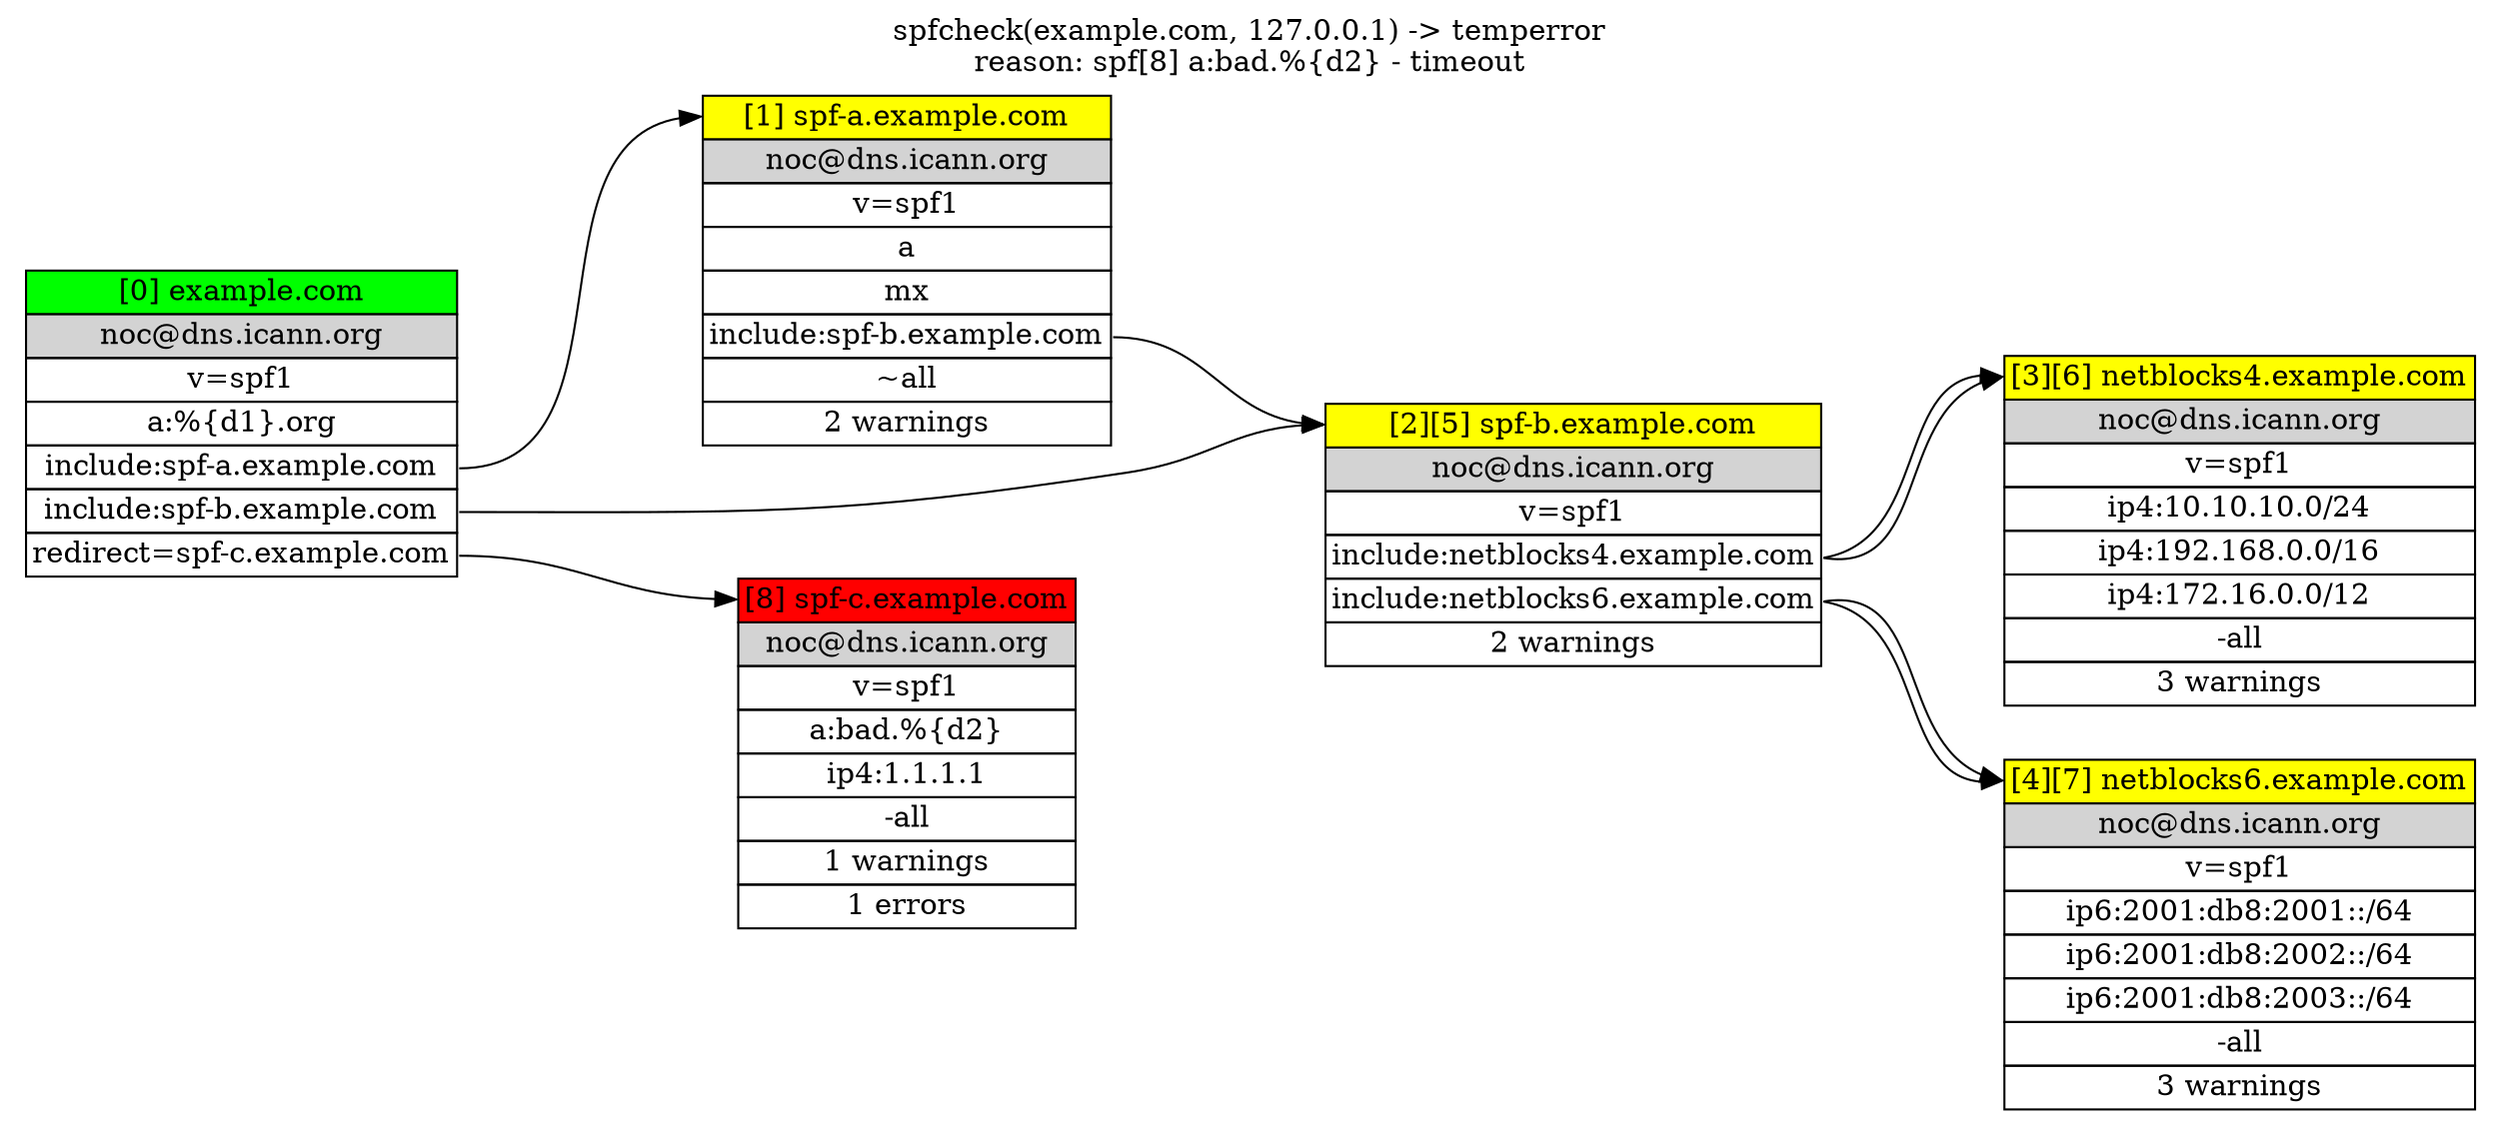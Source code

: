 
digraph SPF {
  label="spfcheck(example.com, 127.0.0.1) -> temperror
reason: spf[8] a:bad.%{d2} - timeout";
  labelloc="t";
  rankdir="LR";
  ranksep="1.0 equally";

  "spf-c.example.com" [label=<
  <TABLE BORDER="0" CELLBORDER="1" CELLSPACING="0">
  <TR><TD PORT="TOP" BGCOLOR="red">[8] spf-c.example.com</TD></TR>
  <TR><TD BGCOLOR="lightgray">noc@dns.icann.org</TD></TR>
  <TR><TD>v=spf1</TD></TR>
  <TR><TD>a:bad.%{d2}</TD></TR>
  <TR><TD>ip4:1.1.1.1</TD></TR>
  <TR><TD>-all</TD></TR>
  <TR><TD>1 warnings</TD></TR>
  <TR><TD>1 errors</TD></TR>
  </TABLE>
  >, shape="plaintext"];

  


"netblocks6.example.com" [label=<
  <TABLE BORDER="0" CELLBORDER="1" CELLSPACING="0">
  <TR><TD PORT="TOP" BGCOLOR="yellow">[4][7] netblocks6.example.com</TD></TR>
  <TR><TD BGCOLOR="lightgray">noc@dns.icann.org</TD></TR>
  <TR><TD>v=spf1</TD></TR>
  <TR><TD>ip6:2001:db8:2001::/64</TD></TR>
  <TR><TD>ip6:2001:db8:2002::/64</TD></TR>
  <TR><TD>ip6:2001:db8:2003::/64</TD></TR>
  <TR><TD>-all</TD></TR>
  <TR><TD>3 warnings</TD></TR>
  
  </TABLE>
  >, shape="plaintext"];

  


"netblocks4.example.com" [label=<
  <TABLE BORDER="0" CELLBORDER="1" CELLSPACING="0">
  <TR><TD PORT="TOP" BGCOLOR="yellow">[3][6] netblocks4.example.com</TD></TR>
  <TR><TD BGCOLOR="lightgray">noc@dns.icann.org</TD></TR>
  <TR><TD>v=spf1</TD></TR>
  <TR><TD>ip4:10.10.10.0/24</TD></TR>
  <TR><TD>ip4:192.168.0.0/16</TD></TR>
  <TR><TD>ip4:172.16.0.0/12</TD></TR>
  <TR><TD>-all</TD></TR>
  <TR><TD>3 warnings</TD></TR>
  
  </TABLE>
  >, shape="plaintext"];

  


"spf-b.example.com" [label=<
  <TABLE BORDER="0" CELLBORDER="1" CELLSPACING="0">
  <TR><TD PORT="TOP" BGCOLOR="yellow">[2][5] spf-b.example.com</TD></TR>
  <TR><TD BGCOLOR="lightgray">noc@dns.icann.org</TD></TR>
  <TR><TD>v=spf1</TD></TR>
  <TR><TD PORT="0">include:netblocks4.example.com</TD></TR>
  <TR><TD PORT="1">include:netblocks6.example.com</TD></TR>
  <TR><TD>2 warnings</TD></TR>
  
  </TABLE>
  >, shape="plaintext"];

  "spf-b.example.com":"0" -> "netblocks4.example.com":"TOP";
  "spf-b.example.com":"1" -> "netblocks6.example.com":"TOP";


"netblocks6.example.com" [label=<
  <TABLE BORDER="0" CELLBORDER="1" CELLSPACING="0">
  <TR><TD PORT="TOP" BGCOLOR="yellow">[4][7] netblocks6.example.com</TD></TR>
  <TR><TD BGCOLOR="lightgray">noc@dns.icann.org</TD></TR>
  <TR><TD>v=spf1</TD></TR>
  <TR><TD>ip6:2001:db8:2001::/64</TD></TR>
  <TR><TD>ip6:2001:db8:2002::/64</TD></TR>
  <TR><TD>ip6:2001:db8:2003::/64</TD></TR>
  <TR><TD>-all</TD></TR>
  <TR><TD>3 warnings</TD></TR>
  
  </TABLE>
  >, shape="plaintext"];

  


"netblocks4.example.com" [label=<
  <TABLE BORDER="0" CELLBORDER="1" CELLSPACING="0">
  <TR><TD PORT="TOP" BGCOLOR="yellow">[3][6] netblocks4.example.com</TD></TR>
  <TR><TD BGCOLOR="lightgray">noc@dns.icann.org</TD></TR>
  <TR><TD>v=spf1</TD></TR>
  <TR><TD>ip4:10.10.10.0/24</TD></TR>
  <TR><TD>ip4:192.168.0.0/16</TD></TR>
  <TR><TD>ip4:172.16.0.0/12</TD></TR>
  <TR><TD>-all</TD></TR>
  <TR><TD>3 warnings</TD></TR>
  
  </TABLE>
  >, shape="plaintext"];

  


"spf-b.example.com" [label=<
  <TABLE BORDER="0" CELLBORDER="1" CELLSPACING="0">
  <TR><TD PORT="TOP" BGCOLOR="yellow">[2][5] spf-b.example.com</TD></TR>
  <TR><TD BGCOLOR="lightgray">noc@dns.icann.org</TD></TR>
  <TR><TD>v=spf1</TD></TR>
  <TR><TD PORT="0">include:netblocks4.example.com</TD></TR>
  <TR><TD PORT="1">include:netblocks6.example.com</TD></TR>
  <TR><TD>2 warnings</TD></TR>
  
  </TABLE>
  >, shape="plaintext"];

  "spf-b.example.com":"0" -> "netblocks4.example.com":"TOP";
  "spf-b.example.com":"1" -> "netblocks6.example.com":"TOP";


"spf-a.example.com" [label=<
  <TABLE BORDER="0" CELLBORDER="1" CELLSPACING="0">
  <TR><TD PORT="TOP" BGCOLOR="yellow">[1] spf-a.example.com</TD></TR>
  <TR><TD BGCOLOR="lightgray">noc@dns.icann.org</TD></TR>
  <TR><TD>v=spf1</TD></TR>
  <TR><TD>a</TD></TR>
  <TR><TD>mx</TD></TR>
  <TR><TD PORT="2">include:spf-b.example.com</TD></TR>
  <TR><TD>~all</TD></TR>
  <TR><TD>2 warnings</TD></TR>
  
  </TABLE>
  >, shape="plaintext"];

  "spf-a.example.com":"2" -> "spf-b.example.com":"TOP";


"example.com" [label=<
  <TABLE BORDER="0" CELLBORDER="1" CELLSPACING="0">
  <TR><TD PORT="TOP" BGCOLOR="green">[0] example.com</TD></TR>
  <TR><TD BGCOLOR="lightgray">noc@dns.icann.org</TD></TR>
  <TR><TD>v=spf1</TD></TR>
  <TR><TD>a:%{d1}.org</TD></TR>
  <TR><TD PORT="1">include:spf-a.example.com</TD></TR>
  <TR><TD PORT="2">include:spf-b.example.com</TD></TR>
  <TR><TD PORT="3">redirect=spf-c.example.com</TD></TR>
  
  
  </TABLE>
  >, shape="plaintext"];

  "example.com":"1" -> "spf-a.example.com":"TOP";
  "example.com":"2" -> "spf-b.example.com":"TOP";
  "example.com":"3" -> "spf-c.example.com":"TOP";


  }

